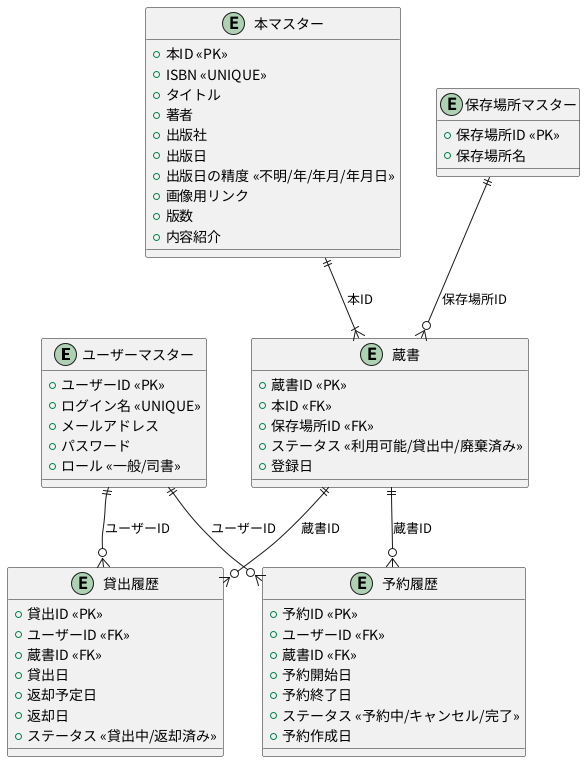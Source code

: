 @startuml er
skinparam defaultFontName "Noto Sans CJK JP"
entity "ユーザーマスター" as User {
  +ユーザーID <<PK>>
  +ログイン名 <<UNIQUE>>
  +メールアドレス
  +パスワード
  +ロール <<一般/司書>>
}

entity "本マスター" as book {
+本ID <<PK>>
+ISBN <<UNIQUE>>
+タイトル 
+著者
+出版社
+出版日
+出版日の精度 <<不明/年/年月/年月日>>
+画像用リンク
+版数
+内容紹介
}

entity "蔵書" as Copy {
  +蔵書ID <<PK>>
  +本ID <<FK>>
  +保存場所ID <<FK>>
  +ステータス <<利用可能/貸出中/廃棄済み>>
  +登録日
}

entity "保存場所マスター" as Location {
  +保存場所ID <<PK>>
  +保存場所名
}

entity "貸出履歴" as LoanHistory {
+貸出ID <<PK>>
+ユーザーID <<FK>>
+蔵書ID <<FK>>
+貸出日 
+返却予定日 
+返却日
+ステータス <<貸出中/返却済み>>
}

entity "予約履歴" as ReservationHistory {
+予約ID <<PK>>
+ユーザーID <<FK>>
+蔵書ID <<FK>>
+予約開始日
+予約終了日
+ステータス <<予約中/キャンセル/完了>>
+予約作成日
}

User ||--o{ LoanHistory : ユーザーID
Copy ||--o{ LoanHistory : 蔵書ID
book ||--|{ Copy : 本ID
Location ||--o{ Copy : 保存場所ID

User ||--o{ ReservationHistory : ユーザーID
Copy ||--o{ ReservationHistory : 蔵書ID


@enduml